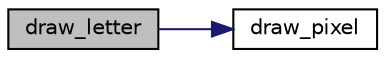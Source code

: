 digraph "draw_letter"
{
 // LATEX_PDF_SIZE
  edge [fontname="Helvetica",fontsize="10",labelfontname="Helvetica",labelfontsize="10"];
  node [fontname="Helvetica",fontsize="10",shape=record];
  rankdir="LR";
  Node1 [label="draw_letter",height=0.2,width=0.4,color="black", fillcolor="grey75", style="filled", fontcolor="black",tooltip="Draws a letter on the screen."];
  Node1 -> Node2 [color="midnightblue",fontsize="10",style="solid"];
  Node2 [label="draw_pixel",height=0.2,width=0.4,color="black", fillcolor="white", style="filled",URL="$vc_8c.html#a82c7d64d78290967cdb6c47aefe16b78",tooltip="Draw a pixel on the screen."];
}
